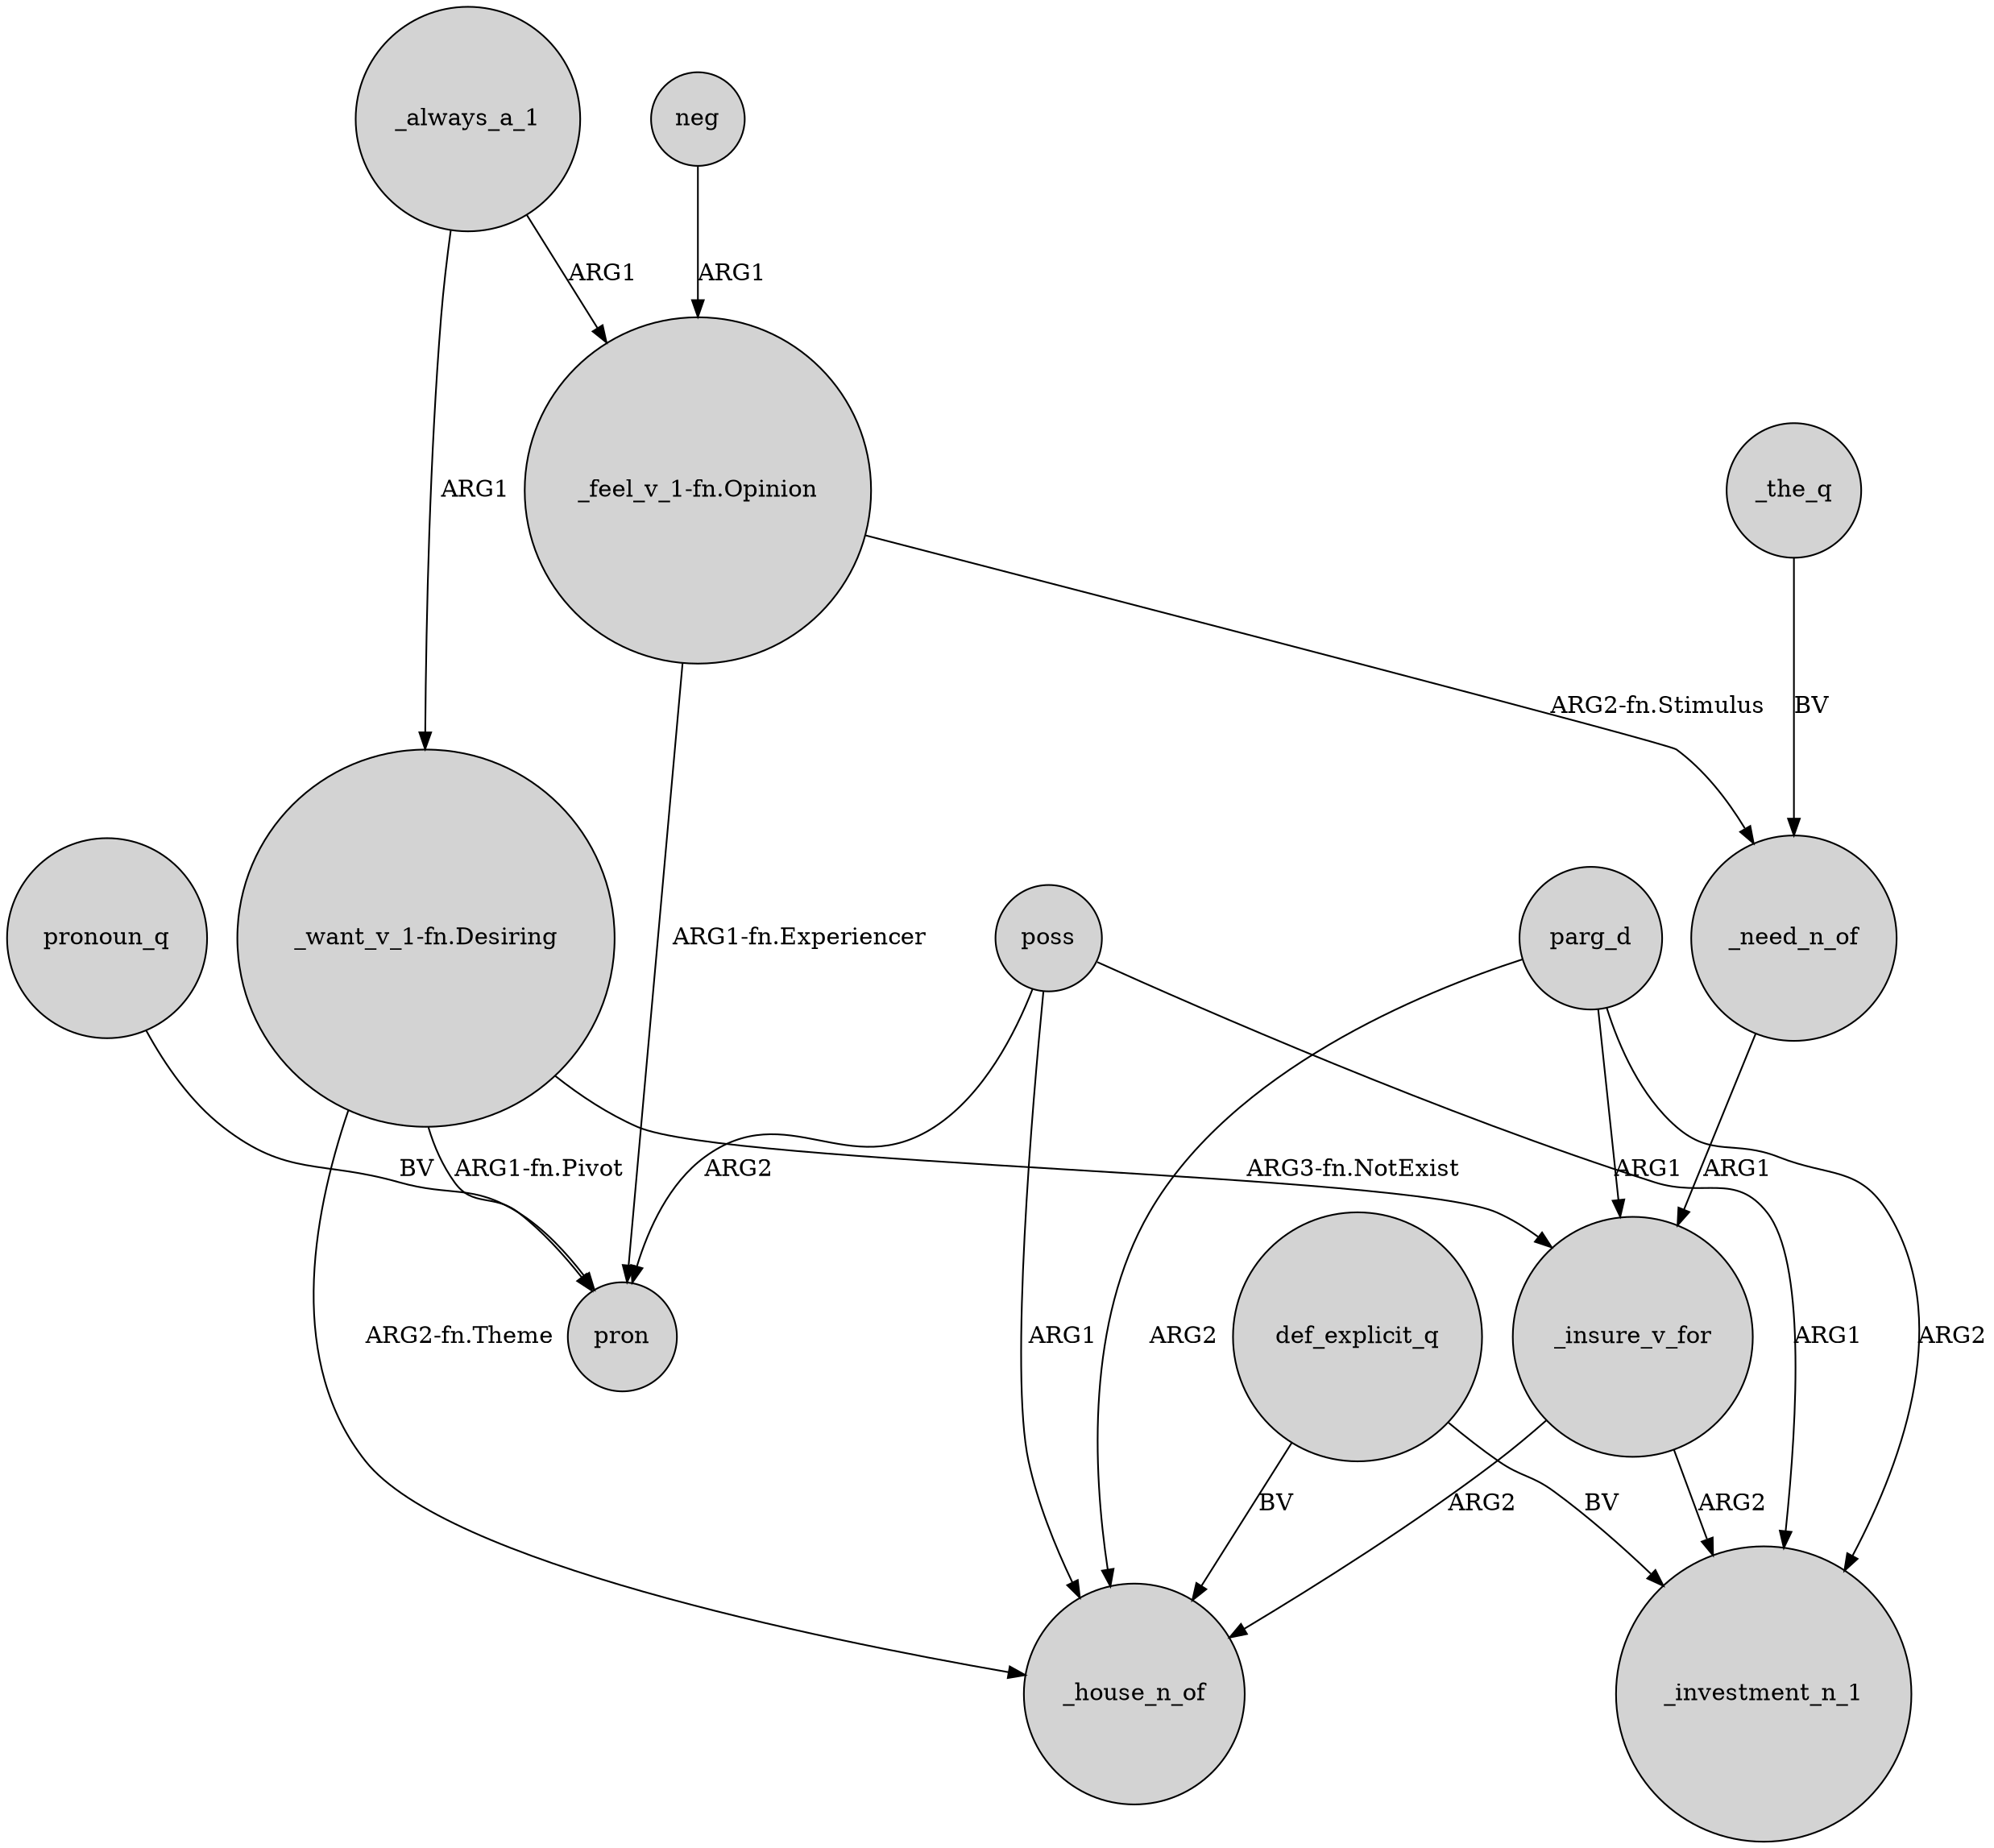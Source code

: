 digraph {
	node [shape=circle style=filled]
	poss -> pron [label=ARG2]
	parg_d -> _investment_n_1 [label=ARG2]
	poss -> _investment_n_1 [label=ARG1]
	"_want_v_1-fn.Desiring" -> pron [label="ARG1-fn.Pivot"]
	parg_d -> _house_n_of [label=ARG2]
	poss -> _house_n_of [label=ARG1]
	"_feel_v_1-fn.Opinion" -> pron [label="ARG1-fn.Experiencer"]
	_always_a_1 -> "_feel_v_1-fn.Opinion" [label=ARG1]
	_insure_v_for -> _investment_n_1 [label=ARG2]
	pronoun_q -> pron [label=BV]
	parg_d -> _insure_v_for [label=ARG1]
	"_want_v_1-fn.Desiring" -> _insure_v_for [label="ARG3-fn.NotExist"]
	def_explicit_q -> _investment_n_1 [label=BV]
	_the_q -> _need_n_of [label=BV]
	_need_n_of -> _insure_v_for [label=ARG1]
	_always_a_1 -> "_want_v_1-fn.Desiring" [label=ARG1]
	"_want_v_1-fn.Desiring" -> _house_n_of [label="ARG2-fn.Theme"]
	_insure_v_for -> _house_n_of [label=ARG2]
	neg -> "_feel_v_1-fn.Opinion" [label=ARG1]
	"_feel_v_1-fn.Opinion" -> _need_n_of [label="ARG2-fn.Stimulus"]
	def_explicit_q -> _house_n_of [label=BV]
}
